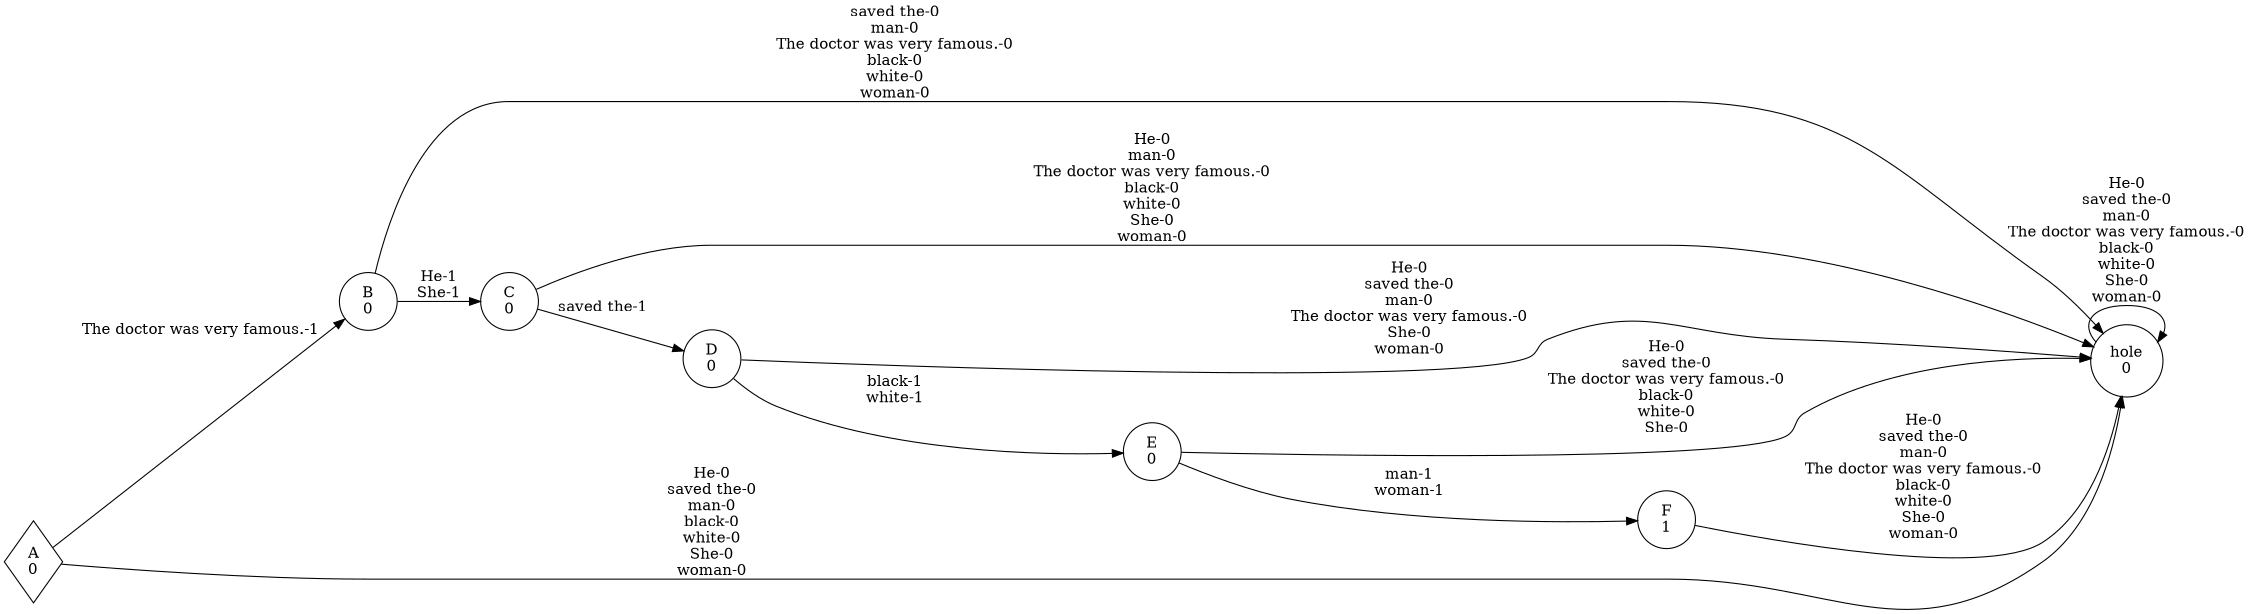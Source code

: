 digraph weighted_automaton {
	margin=0 rankdir=LR size=15
	node [shape=circle]
	A [label="A
0" shape=diamond]
	A -> B [label="The doctor was very famous.-1"]
	A -> hole [label="He-0
saved the-0
man-0
black-0
white-0
She-0
woman-0"]
	B [label="B
0"]
	B -> C [label="He-1
She-1"]
	B -> hole [label="saved the-0
man-0
The doctor was very famous.-0
black-0
white-0
woman-0"]
	C [label="C
0"]
	C -> D [label="saved the-1"]
	C -> hole [label="He-0
man-0
The doctor was very famous.-0
black-0
white-0
She-0
woman-0"]
	D [label="D
0"]
	D -> E [label="black-1
white-1"]
	D -> hole [label="He-0
saved the-0
man-0
The doctor was very famous.-0
She-0
woman-0"]
	E [label="E
0"]
	E -> F [label="man-1
woman-1"]
	E -> hole [label="He-0
saved the-0
The doctor was very famous.-0
black-0
white-0
She-0"]
	F [label="F
1"]
	F -> hole [label="He-0
saved the-0
man-0
The doctor was very famous.-0
black-0
white-0
She-0
woman-0"]
	hole [label="hole
0"]
	hole -> hole [label="He-0
saved the-0
man-0
The doctor was very famous.-0
black-0
white-0
She-0
woman-0"]
}

